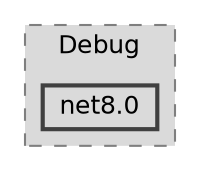 digraph "C:/Users/hugoc/Desktop/2024_2025/Programação Orientada a Objetos/trabalhoPOO_23010_Fase2/src/Unit Test/obj/Debug/net8.0"
{
 // LATEX_PDF_SIZE
  bgcolor="transparent";
  edge [fontname=Helvetica,fontsize=12,labelfontname=Helvetica,labelfontsize=10];
  node [fontname=Helvetica,fontsize=12,shape=box,height=0.2,width=0.4];
  compound=true
  subgraph clusterdir_5e218f0ba0ec7f939ce4d6a621359c47 {
    graph [ bgcolor="#dadada", pencolor="grey50", label="Debug", fontname=Helvetica,fontsize=12 style="filled,dashed", URL="dir_5e218f0ba0ec7f939ce4d6a621359c47.html",tooltip=""]
  dir_9d6fa6ba6f20be9cae43e921f92f8a11 [label="net8.0", fillcolor="#dadada", color="grey25", style="filled,bold", URL="dir_9d6fa6ba6f20be9cae43e921f92f8a11.html",tooltip=""];
  }
}
